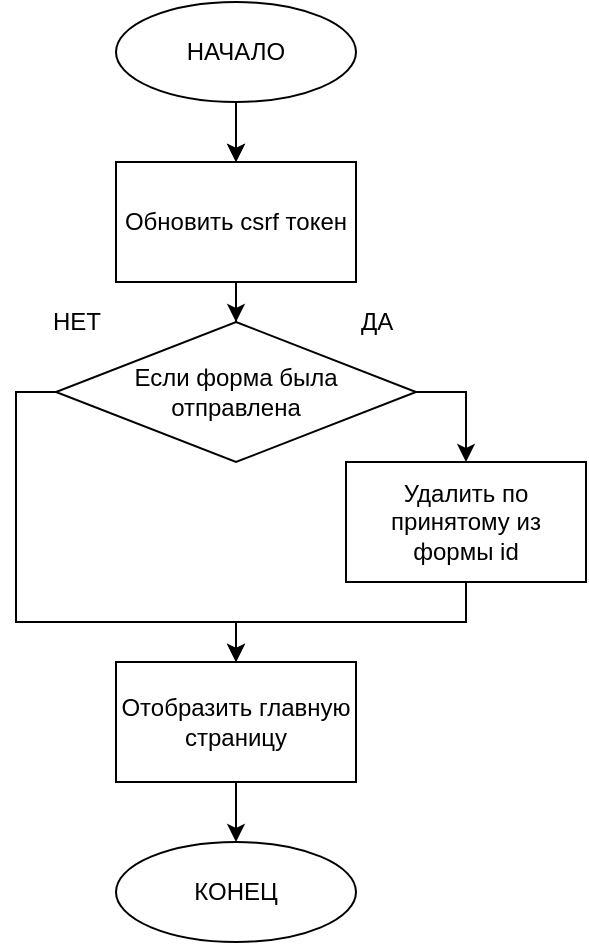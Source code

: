 <mxfile version="14.1.1" type="device"><diagram id="3hWdT1aJlb7e7OvGkX09" name="Page-1"><mxGraphModel dx="1422" dy="800" grid="1" gridSize="10" guides="1" tooltips="1" connect="1" arrows="1" fold="1" page="1" pageScale="1" pageWidth="827" pageHeight="1169" math="0" shadow="0"><root><mxCell id="0"/><mxCell id="1" parent="0"/><mxCell id="p8MmBzguUzsF-ocS_N2u-59" style="edgeStyle=orthogonalEdgeStyle;rounded=0;orthogonalLoop=1;jettySize=auto;html=1;exitX=0.5;exitY=1;exitDx=0;exitDy=0;entryX=0.5;entryY=0;entryDx=0;entryDy=0;endArrow=classic;endFill=1;" edge="1" parent="1" source="p8MmBzguUzsF-ocS_N2u-1" target="p8MmBzguUzsF-ocS_N2u-4"><mxGeometry relative="1" as="geometry"/></mxCell><mxCell id="p8MmBzguUzsF-ocS_N2u-1" value="НАЧАЛО" style="ellipse;whiteSpace=wrap;html=1;" vertex="1" parent="1"><mxGeometry x="340" y="70" width="120" height="50" as="geometry"/></mxCell><mxCell id="p8MmBzguUzsF-ocS_N2u-5" style="edgeStyle=orthogonalEdgeStyle;rounded=0;orthogonalLoop=1;jettySize=auto;html=1;exitX=0.5;exitY=1;exitDx=0;exitDy=0;entryX=0.5;entryY=0;entryDx=0;entryDy=0;" edge="1" parent="1" target="p8MmBzguUzsF-ocS_N2u-4"><mxGeometry relative="1" as="geometry"><mxPoint x="400" y="130" as="sourcePoint"/></mxGeometry></mxCell><mxCell id="p8MmBzguUzsF-ocS_N2u-7" style="edgeStyle=orthogonalEdgeStyle;rounded=0;orthogonalLoop=1;jettySize=auto;html=1;exitX=0.5;exitY=1;exitDx=0;exitDy=0;" edge="1" parent="1" source="p8MmBzguUzsF-ocS_N2u-4" target="p8MmBzguUzsF-ocS_N2u-6"><mxGeometry relative="1" as="geometry"/></mxCell><mxCell id="p8MmBzguUzsF-ocS_N2u-4" value="Обновить csrf токен" style="rounded=0;whiteSpace=wrap;html=1;" vertex="1" parent="1"><mxGeometry x="340" y="150" width="120" height="60" as="geometry"/></mxCell><mxCell id="p8MmBzguUzsF-ocS_N2u-84" style="edgeStyle=orthogonalEdgeStyle;rounded=0;orthogonalLoop=1;jettySize=auto;html=1;exitX=1;exitY=0.5;exitDx=0;exitDy=0;entryX=0.5;entryY=0;entryDx=0;entryDy=0;endArrow=classic;endFill=1;" edge="1" parent="1" source="p8MmBzguUzsF-ocS_N2u-6" target="p8MmBzguUzsF-ocS_N2u-83"><mxGeometry relative="1" as="geometry"/></mxCell><mxCell id="p8MmBzguUzsF-ocS_N2u-86" style="edgeStyle=orthogonalEdgeStyle;rounded=0;orthogonalLoop=1;jettySize=auto;html=1;exitX=0;exitY=0.5;exitDx=0;exitDy=0;entryX=0.5;entryY=0;entryDx=0;entryDy=0;endArrow=classic;endFill=1;" edge="1" parent="1" source="p8MmBzguUzsF-ocS_N2u-6" target="p8MmBzguUzsF-ocS_N2u-85"><mxGeometry relative="1" as="geometry"><Array as="points"><mxPoint x="290" y="265"/><mxPoint x="290" y="380"/><mxPoint x="400" y="380"/></Array></mxGeometry></mxCell><mxCell id="p8MmBzguUzsF-ocS_N2u-6" value="Если форма была &lt;br&gt;отправлена" style="rhombus;whiteSpace=wrap;html=1;" vertex="1" parent="1"><mxGeometry x="310" y="230" width="180" height="70" as="geometry"/></mxCell><mxCell id="p8MmBzguUzsF-ocS_N2u-9" value="ДА" style="text;html=1;align=center;verticalAlign=middle;resizable=0;points=[];autosize=1;" vertex="1" parent="1"><mxGeometry x="455" y="220" width="30" height="20" as="geometry"/></mxCell><mxCell id="p8MmBzguUzsF-ocS_N2u-10" value="НЕТ" style="text;html=1;align=center;verticalAlign=middle;resizable=0;points=[];autosize=1;" vertex="1" parent="1"><mxGeometry x="300" y="220" width="40" height="20" as="geometry"/></mxCell><mxCell id="p8MmBzguUzsF-ocS_N2u-81" value="КОНЕЦ" style="ellipse;whiteSpace=wrap;html=1;" vertex="1" parent="1"><mxGeometry x="340" y="490" width="120" height="50" as="geometry"/></mxCell><mxCell id="p8MmBzguUzsF-ocS_N2u-87" style="edgeStyle=orthogonalEdgeStyle;rounded=0;orthogonalLoop=1;jettySize=auto;html=1;exitX=0.5;exitY=1;exitDx=0;exitDy=0;entryX=0.5;entryY=0;entryDx=0;entryDy=0;endArrow=classic;endFill=1;" edge="1" parent="1" source="p8MmBzguUzsF-ocS_N2u-83" target="p8MmBzguUzsF-ocS_N2u-85"><mxGeometry relative="1" as="geometry"/></mxCell><mxCell id="p8MmBzguUzsF-ocS_N2u-83" value="Удалить по принятому из формы id" style="rounded=0;whiteSpace=wrap;html=1;" vertex="1" parent="1"><mxGeometry x="455" y="300" width="120" height="60" as="geometry"/></mxCell><mxCell id="p8MmBzguUzsF-ocS_N2u-88" style="edgeStyle=orthogonalEdgeStyle;rounded=0;orthogonalLoop=1;jettySize=auto;html=1;exitX=0.5;exitY=1;exitDx=0;exitDy=0;entryX=0.5;entryY=0;entryDx=0;entryDy=0;endArrow=classic;endFill=1;" edge="1" parent="1" source="p8MmBzguUzsF-ocS_N2u-85" target="p8MmBzguUzsF-ocS_N2u-81"><mxGeometry relative="1" as="geometry"/></mxCell><mxCell id="p8MmBzguUzsF-ocS_N2u-85" value="Отобразить главную страницу" style="rounded=0;whiteSpace=wrap;html=1;" vertex="1" parent="1"><mxGeometry x="340" y="400" width="120" height="60" as="geometry"/></mxCell></root></mxGraphModel></diagram></mxfile>